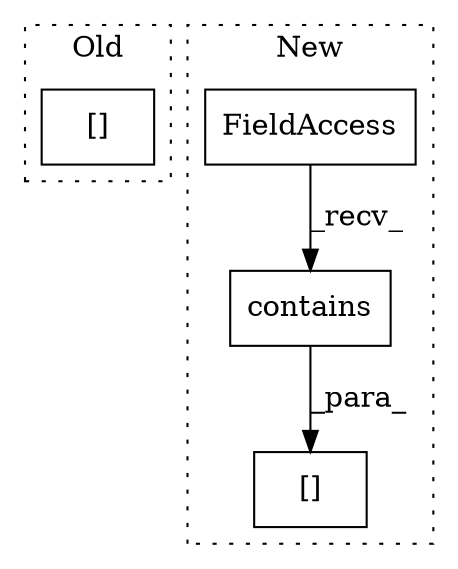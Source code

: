 digraph G {
subgraph cluster0 {
1 [label="[]" a="2" s="1187,1222" l="7,1" shape="box"];
label = "Old";
style="dotted";
}
subgraph cluster1 {
2 [label="contains" a="32" s="1451,1463" l="9,1" shape="box"];
3 [label="FieldAccess" a="22" s="1425" l="25" shape="box"];
4 [label="[]" a="2" s="1417,1464" l="7,1" shape="box"];
label = "New";
style="dotted";
}
2 -> 4 [label="_para_"];
3 -> 2 [label="_recv_"];
}